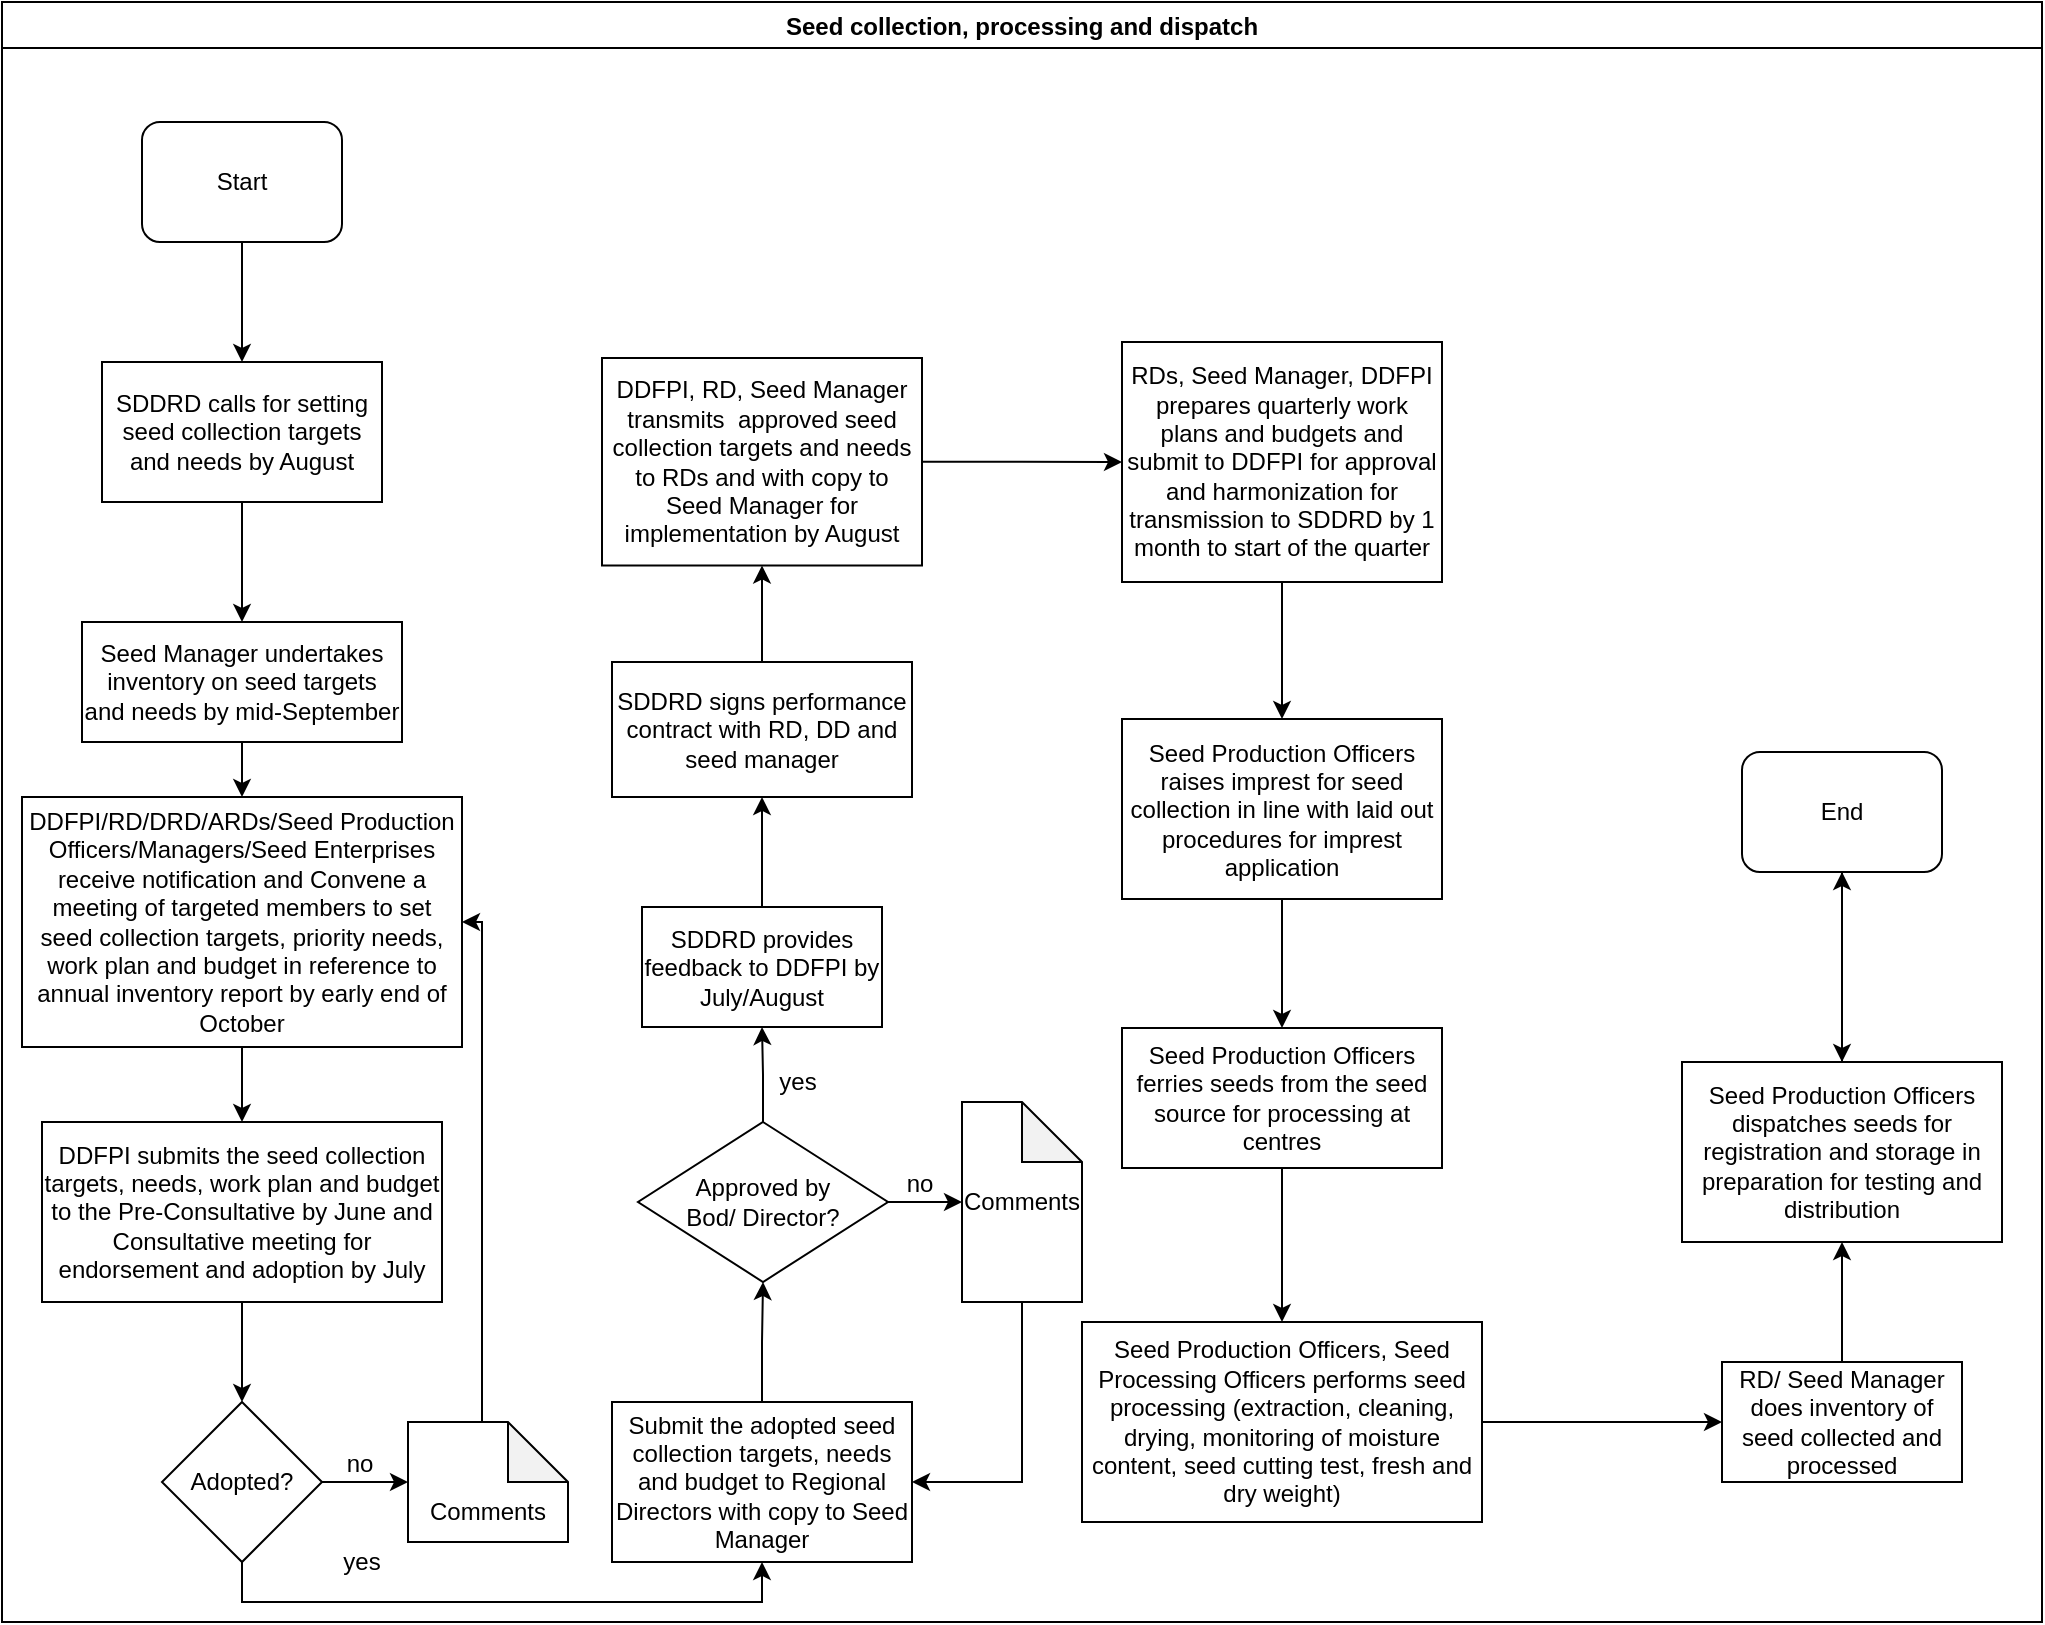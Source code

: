 <mxfile version="14.2.9" type="github">
  <diagram id="Hti3g_JA2gQ-FCei74Bm" name="Page-1">
    <mxGraphModel dx="1038" dy="547" grid="1" gridSize="10" guides="1" tooltips="1" connect="1" arrows="1" fold="1" page="1" pageScale="1" pageWidth="1169" pageHeight="827" math="0" shadow="0">
      <root>
        <mxCell id="0" />
        <mxCell id="1" parent="0" />
        <mxCell id="CFJs6edvpneOBIYGKQMz-1" value="Seed collection, processing and dispatch" style="swimlane;" parent="1" vertex="1">
          <mxGeometry x="10" y="10" width="1020" height="810" as="geometry" />
        </mxCell>
        <mxCell id="CFJs6edvpneOBIYGKQMz-2" value="Start" style="rounded=1;whiteSpace=wrap;html=1;" parent="CFJs6edvpneOBIYGKQMz-1" vertex="1">
          <mxGeometry x="70" y="60" width="100" height="60" as="geometry" />
        </mxCell>
        <mxCell id="CFJs6edvpneOBIYGKQMz-5" value="SDDRD calls for setting seed collection targets and needs by August" style="rounded=0;whiteSpace=wrap;html=1;" parent="CFJs6edvpneOBIYGKQMz-1" vertex="1">
          <mxGeometry x="50" y="180" width="140" height="70" as="geometry" />
        </mxCell>
        <mxCell id="CFJs6edvpneOBIYGKQMz-4" value="" style="edgeStyle=orthogonalEdgeStyle;rounded=0;orthogonalLoop=1;jettySize=auto;html=1;" parent="CFJs6edvpneOBIYGKQMz-1" source="CFJs6edvpneOBIYGKQMz-2" target="CFJs6edvpneOBIYGKQMz-5" edge="1">
          <mxGeometry relative="1" as="geometry">
            <mxPoint x="120" y="200" as="targetPoint" />
          </mxGeometry>
        </mxCell>
        <mxCell id="CFJs6edvpneOBIYGKQMz-6" value="Seed Manager undertakes inventory on seed targets and needs by mid-September" style="whiteSpace=wrap;html=1;rounded=0;" parent="CFJs6edvpneOBIYGKQMz-1" vertex="1">
          <mxGeometry x="40" y="310" width="160" height="60" as="geometry" />
        </mxCell>
        <mxCell id="CFJs6edvpneOBIYGKQMz-7" value="" style="edgeStyle=orthogonalEdgeStyle;rounded=0;orthogonalLoop=1;jettySize=auto;html=1;" parent="CFJs6edvpneOBIYGKQMz-1" source="CFJs6edvpneOBIYGKQMz-5" target="CFJs6edvpneOBIYGKQMz-6" edge="1">
          <mxGeometry relative="1" as="geometry" />
        </mxCell>
        <mxCell id="CFJs6edvpneOBIYGKQMz-8" value="DDFPI/RD/DRD/ARDs/Seed Production Officers/Managers/Seed Enterprises receive notification and Convene a meeting of targeted members to set seed collection targets, priority needs, work plan and budget in reference to annual inventory report by early end of October" style="whiteSpace=wrap;html=1;rounded=0;" parent="CFJs6edvpneOBIYGKQMz-1" vertex="1">
          <mxGeometry x="10" y="397.5" width="220" height="125" as="geometry" />
        </mxCell>
        <mxCell id="CFJs6edvpneOBIYGKQMz-9" value="" style="edgeStyle=orthogonalEdgeStyle;rounded=0;orthogonalLoop=1;jettySize=auto;html=1;" parent="CFJs6edvpneOBIYGKQMz-1" source="CFJs6edvpneOBIYGKQMz-6" target="CFJs6edvpneOBIYGKQMz-8" edge="1">
          <mxGeometry relative="1" as="geometry" />
        </mxCell>
        <mxCell id="CFJs6edvpneOBIYGKQMz-10" value="DDFPI submits the seed collection targets, needs, work plan and budget to the Pre-Consultative by June and Consultative meeting for endorsement and adoption by July" style="whiteSpace=wrap;html=1;rounded=0;" parent="CFJs6edvpneOBIYGKQMz-1" vertex="1">
          <mxGeometry x="20" y="560" width="200" height="90" as="geometry" />
        </mxCell>
        <mxCell id="CFJs6edvpneOBIYGKQMz-11" value="" style="edgeStyle=orthogonalEdgeStyle;rounded=0;orthogonalLoop=1;jettySize=auto;html=1;" parent="CFJs6edvpneOBIYGKQMz-1" source="CFJs6edvpneOBIYGKQMz-8" target="CFJs6edvpneOBIYGKQMz-10" edge="1">
          <mxGeometry relative="1" as="geometry" />
        </mxCell>
        <mxCell id="CFJs6edvpneOBIYGKQMz-18" value="SDDRD provides feedback to DDFPI by July/August" style="whiteSpace=wrap;html=1;rounded=0;" parent="CFJs6edvpneOBIYGKQMz-1" vertex="1">
          <mxGeometry x="320" y="452.5" width="120" height="60" as="geometry" />
        </mxCell>
        <mxCell id="CFJs6edvpneOBIYGKQMz-19" value="" style="edgeStyle=orthogonalEdgeStyle;rounded=0;orthogonalLoop=1;jettySize=auto;html=1;exitX=0.5;exitY=0;exitDx=0;exitDy=0;" parent="CFJs6edvpneOBIYGKQMz-1" source="MZVsST3rRnBNN1hDtOj--13" target="CFJs6edvpneOBIYGKQMz-18" edge="1">
          <mxGeometry relative="1" as="geometry">
            <mxPoint x="380" y="560" as="sourcePoint" />
          </mxGeometry>
        </mxCell>
        <mxCell id="CFJs6edvpneOBIYGKQMz-20" value="SDDRD signs performance contract with RD, DD and seed manager" style="whiteSpace=wrap;html=1;rounded=0;" parent="CFJs6edvpneOBIYGKQMz-1" vertex="1">
          <mxGeometry x="305" y="330" width="150" height="67.5" as="geometry" />
        </mxCell>
        <mxCell id="CFJs6edvpneOBIYGKQMz-21" value="" style="edgeStyle=orthogonalEdgeStyle;rounded=0;orthogonalLoop=1;jettySize=auto;html=1;" parent="CFJs6edvpneOBIYGKQMz-1" source="CFJs6edvpneOBIYGKQMz-18" target="CFJs6edvpneOBIYGKQMz-20" edge="1">
          <mxGeometry relative="1" as="geometry" />
        </mxCell>
        <mxCell id="CFJs6edvpneOBIYGKQMz-22" value="DDFPI, RD, Seed Manager transmits&amp;nbsp; approved seed collection targets and needs to RDs and with copy to Seed Manager for implementation by August" style="whiteSpace=wrap;html=1;rounded=0;" parent="CFJs6edvpneOBIYGKQMz-1" vertex="1">
          <mxGeometry x="300" y="178" width="160" height="103.75" as="geometry" />
        </mxCell>
        <mxCell id="CFJs6edvpneOBIYGKQMz-23" value="" style="edgeStyle=orthogonalEdgeStyle;rounded=0;orthogonalLoop=1;jettySize=auto;html=1;" parent="CFJs6edvpneOBIYGKQMz-1" source="CFJs6edvpneOBIYGKQMz-20" target="CFJs6edvpneOBIYGKQMz-22" edge="1">
          <mxGeometry relative="1" as="geometry" />
        </mxCell>
        <mxCell id="CFJs6edvpneOBIYGKQMz-26" value="Seed Production Officers raises imprest for seed collection in line with laid out procedures for imprest application" style="whiteSpace=wrap;html=1;rounded=0;" parent="CFJs6edvpneOBIYGKQMz-1" vertex="1">
          <mxGeometry x="560" y="358.5" width="160" height="90" as="geometry" />
        </mxCell>
        <mxCell id="CFJs6edvpneOBIYGKQMz-28" value="Seed Production Officers ferries seeds from the seed source for processing at centres" style="whiteSpace=wrap;html=1;rounded=0;" parent="CFJs6edvpneOBIYGKQMz-1" vertex="1">
          <mxGeometry x="560" y="513" width="160" height="70" as="geometry" />
        </mxCell>
        <mxCell id="CFJs6edvpneOBIYGKQMz-29" value="" style="edgeStyle=orthogonalEdgeStyle;rounded=0;orthogonalLoop=1;jettySize=auto;html=1;" parent="CFJs6edvpneOBIYGKQMz-1" source="CFJs6edvpneOBIYGKQMz-26" target="CFJs6edvpneOBIYGKQMz-28" edge="1">
          <mxGeometry relative="1" as="geometry" />
        </mxCell>
        <mxCell id="CFJs6edvpneOBIYGKQMz-30" value="Seed Production Officers, Seed Processing Officers performs seed processing (extraction, cleaning, drying, monitoring of moisture content, seed cutting test, fresh and dry weight)" style="whiteSpace=wrap;html=1;rounded=0;" parent="CFJs6edvpneOBIYGKQMz-1" vertex="1">
          <mxGeometry x="540" y="660" width="200" height="100" as="geometry" />
        </mxCell>
        <mxCell id="CFJs6edvpneOBIYGKQMz-31" value="" style="edgeStyle=orthogonalEdgeStyle;rounded=0;orthogonalLoop=1;jettySize=auto;html=1;" parent="CFJs6edvpneOBIYGKQMz-1" source="CFJs6edvpneOBIYGKQMz-28" target="CFJs6edvpneOBIYGKQMz-30" edge="1">
          <mxGeometry relative="1" as="geometry" />
        </mxCell>
        <mxCell id="CFJs6edvpneOBIYGKQMz-38" value="End" style="rounded=1;whiteSpace=wrap;html=1;" parent="CFJs6edvpneOBIYGKQMz-1" vertex="1">
          <mxGeometry x="870" y="375" width="100" height="60" as="geometry" />
        </mxCell>
        <mxCell id="MZVsST3rRnBNN1hDtOj--1" value="Adopted?" style="rhombus;whiteSpace=wrap;html=1;" vertex="1" parent="CFJs6edvpneOBIYGKQMz-1">
          <mxGeometry x="80" y="700" width="80" height="80" as="geometry" />
        </mxCell>
        <mxCell id="CFJs6edvpneOBIYGKQMz-13" value="" style="edgeStyle=orthogonalEdgeStyle;rounded=0;orthogonalLoop=1;jettySize=auto;html=1;" parent="CFJs6edvpneOBIYGKQMz-1" source="CFJs6edvpneOBIYGKQMz-10" target="MZVsST3rRnBNN1hDtOj--1" edge="1">
          <mxGeometry relative="1" as="geometry">
            <mxPoint x="120" y="700" as="targetPoint" />
          </mxGeometry>
        </mxCell>
        <mxCell id="MZVsST3rRnBNN1hDtOj--6" value="yes" style="text;html=1;strokeColor=none;fillColor=none;align=center;verticalAlign=middle;whiteSpace=wrap;rounded=0;" vertex="1" parent="CFJs6edvpneOBIYGKQMz-1">
          <mxGeometry x="160" y="770" width="40" height="20" as="geometry" />
        </mxCell>
        <mxCell id="MZVsST3rRnBNN1hDtOj--4" value="Submit the adopted seed collection targets, needs and budget to Regional Directors with copy to Seed Manager" style="whiteSpace=wrap;html=1;" vertex="1" parent="CFJs6edvpneOBIYGKQMz-1">
          <mxGeometry x="305" y="700" width="150" height="80" as="geometry" />
        </mxCell>
        <mxCell id="MZVsST3rRnBNN1hDtOj--5" value="" style="edgeStyle=orthogonalEdgeStyle;rounded=0;orthogonalLoop=1;jettySize=auto;html=1;exitX=0.5;exitY=1;exitDx=0;exitDy=0;entryX=0.5;entryY=1;entryDx=0;entryDy=0;" edge="1" parent="CFJs6edvpneOBIYGKQMz-1" source="MZVsST3rRnBNN1hDtOj--1" target="MZVsST3rRnBNN1hDtOj--4">
          <mxGeometry relative="1" as="geometry" />
        </mxCell>
        <mxCell id="CFJs6edvpneOBIYGKQMz-17" value="" style="edgeStyle=orthogonalEdgeStyle;rounded=0;orthogonalLoop=1;jettySize=auto;html=1;exitX=0.5;exitY=0;exitDx=0;exitDy=0;entryX=0.5;entryY=1;entryDx=0;entryDy=0;" parent="CFJs6edvpneOBIYGKQMz-1" source="MZVsST3rRnBNN1hDtOj--4" target="MZVsST3rRnBNN1hDtOj--13" edge="1">
          <mxGeometry relative="1" as="geometry">
            <mxPoint x="380" y="700" as="sourcePoint" />
            <mxPoint x="380" y="640" as="targetPoint" />
          </mxGeometry>
        </mxCell>
        <mxCell id="MZVsST3rRnBNN1hDtOj--9" value="&lt;div&gt;&lt;br&gt;&lt;/div&gt;&lt;div&gt;&lt;br&gt;&lt;/div&gt;&lt;div&gt;Comments&lt;/div&gt;" style="shape=note;whiteSpace=wrap;html=1;backgroundOutline=1;darkOpacity=0.05;" vertex="1" parent="CFJs6edvpneOBIYGKQMz-1">
          <mxGeometry x="203" y="710" width="80" height="60" as="geometry" />
        </mxCell>
        <mxCell id="MZVsST3rRnBNN1hDtOj--10" value="" style="edgeStyle=orthogonalEdgeStyle;rounded=0;orthogonalLoop=1;jettySize=auto;html=1;" edge="1" parent="CFJs6edvpneOBIYGKQMz-1" source="MZVsST3rRnBNN1hDtOj--1" target="MZVsST3rRnBNN1hDtOj--9">
          <mxGeometry relative="1" as="geometry" />
        </mxCell>
        <mxCell id="MZVsST3rRnBNN1hDtOj--12" value="" style="edgeStyle=orthogonalEdgeStyle;rounded=0;orthogonalLoop=1;jettySize=auto;html=1;entryX=1;entryY=0.5;entryDx=0;entryDy=0;" edge="1" parent="CFJs6edvpneOBIYGKQMz-1" source="MZVsST3rRnBNN1hDtOj--9" target="CFJs6edvpneOBIYGKQMz-8">
          <mxGeometry relative="1" as="geometry">
            <mxPoint x="240" y="630" as="targetPoint" />
            <Array as="points">
              <mxPoint x="240" y="460" />
            </Array>
          </mxGeometry>
        </mxCell>
        <mxCell id="MZVsST3rRnBNN1hDtOj--13" value="&lt;div&gt;Approved by&lt;/div&gt;&lt;div&gt;Bod/ Director?&lt;br&gt;&lt;/div&gt;" style="rhombus;whiteSpace=wrap;html=1;" vertex="1" parent="CFJs6edvpneOBIYGKQMz-1">
          <mxGeometry x="318" y="560" width="125" height="80" as="geometry" />
        </mxCell>
        <mxCell id="MZVsST3rRnBNN1hDtOj--14" value="yes" style="text;html=1;strokeColor=none;fillColor=none;align=center;verticalAlign=middle;whiteSpace=wrap;rounded=0;" vertex="1" parent="CFJs6edvpneOBIYGKQMz-1">
          <mxGeometry x="378" y="530" width="40" height="20" as="geometry" />
        </mxCell>
        <mxCell id="MZVsST3rRnBNN1hDtOj--16" value="Comments" style="shape=note;whiteSpace=wrap;html=1;backgroundOutline=1;darkOpacity=0.05;" vertex="1" parent="CFJs6edvpneOBIYGKQMz-1">
          <mxGeometry x="480" y="550" width="60" height="100" as="geometry" />
        </mxCell>
        <mxCell id="MZVsST3rRnBNN1hDtOj--17" value="" style="edgeStyle=orthogonalEdgeStyle;rounded=0;orthogonalLoop=1;jettySize=auto;html=1;" edge="1" parent="CFJs6edvpneOBIYGKQMz-1" source="MZVsST3rRnBNN1hDtOj--13" target="MZVsST3rRnBNN1hDtOj--16">
          <mxGeometry relative="1" as="geometry" />
        </mxCell>
        <mxCell id="MZVsST3rRnBNN1hDtOj--21" value="" style="edgeStyle=orthogonalEdgeStyle;rounded=0;orthogonalLoop=1;jettySize=auto;html=1;entryX=1;entryY=0.5;entryDx=0;entryDy=0;exitX=0.5;exitY=1;exitDx=0;exitDy=0;exitPerimeter=0;" edge="1" parent="CFJs6edvpneOBIYGKQMz-1" source="MZVsST3rRnBNN1hDtOj--16" target="MZVsST3rRnBNN1hDtOj--4">
          <mxGeometry relative="1" as="geometry">
            <mxPoint x="510" y="750" as="targetPoint" />
          </mxGeometry>
        </mxCell>
        <mxCell id="CFJs6edvpneOBIYGKQMz-27" value="" style="edgeStyle=orthogonalEdgeStyle;rounded=0;orthogonalLoop=1;jettySize=auto;html=1;" parent="1" source="CFJs6edvpneOBIYGKQMz-24" target="CFJs6edvpneOBIYGKQMz-26" edge="1">
          <mxGeometry relative="1" as="geometry" />
        </mxCell>
        <mxCell id="CFJs6edvpneOBIYGKQMz-24" value="RDs, Seed Manager, DDFPI prepares quarterly work plans and budgets and submit to DDFPI for approval and harmonization for transmission to SDDRD by 1 month to start of the quarter" style="whiteSpace=wrap;html=1;rounded=0;" parent="1" vertex="1">
          <mxGeometry x="570" y="180" width="160" height="120" as="geometry" />
        </mxCell>
        <mxCell id="CFJs6edvpneOBIYGKQMz-25" value="" style="edgeStyle=orthogonalEdgeStyle;rounded=0;orthogonalLoop=1;jettySize=auto;html=1;" parent="1" source="CFJs6edvpneOBIYGKQMz-22" target="CFJs6edvpneOBIYGKQMz-24" edge="1">
          <mxGeometry relative="1" as="geometry" />
        </mxCell>
        <mxCell id="CFJs6edvpneOBIYGKQMz-35" value="" style="edgeStyle=orthogonalEdgeStyle;rounded=0;orthogonalLoop=1;jettySize=auto;html=1;" parent="1" source="CFJs6edvpneOBIYGKQMz-32" target="CFJs6edvpneOBIYGKQMz-34" edge="1">
          <mxGeometry relative="1" as="geometry" />
        </mxCell>
        <mxCell id="CFJs6edvpneOBIYGKQMz-32" value="RD/ Seed Manager does inventory of seed collected and processed" style="whiteSpace=wrap;html=1;rounded=0;" parent="1" vertex="1">
          <mxGeometry x="870" y="690" width="120" height="60" as="geometry" />
        </mxCell>
        <mxCell id="CFJs6edvpneOBIYGKQMz-33" value="" style="edgeStyle=orthogonalEdgeStyle;rounded=0;orthogonalLoop=1;jettySize=auto;html=1;" parent="1" source="CFJs6edvpneOBIYGKQMz-30" target="CFJs6edvpneOBIYGKQMz-32" edge="1">
          <mxGeometry relative="1" as="geometry" />
        </mxCell>
        <mxCell id="CFJs6edvpneOBIYGKQMz-37" value="" style="edgeStyle=orthogonalEdgeStyle;rounded=0;orthogonalLoop=1;jettySize=auto;html=1;" parent="1" source="CFJs6edvpneOBIYGKQMz-34" edge="1">
          <mxGeometry relative="1" as="geometry">
            <mxPoint x="930" y="445" as="targetPoint" />
          </mxGeometry>
        </mxCell>
        <mxCell id="CFJs6edvpneOBIYGKQMz-34" value="Seed Production Officers dispatches seeds for registration and storage in preparation for testing and distribution" style="whiteSpace=wrap;html=1;rounded=0;" parent="1" vertex="1">
          <mxGeometry x="850" y="540" width="160" height="90" as="geometry" />
        </mxCell>
        <mxCell id="CFJs6edvpneOBIYGKQMz-39" value="" style="edgeStyle=orthogonalEdgeStyle;rounded=0;orthogonalLoop=1;jettySize=auto;html=1;exitX=0.5;exitY=1;exitDx=0;exitDy=0;" parent="1" source="CFJs6edvpneOBIYGKQMz-38" target="CFJs6edvpneOBIYGKQMz-34" edge="1">
          <mxGeometry relative="1" as="geometry" />
        </mxCell>
        <mxCell id="MZVsST3rRnBNN1hDtOj--15" value="no" style="text;html=1;strokeColor=none;fillColor=none;align=center;verticalAlign=middle;whiteSpace=wrap;rounded=0;" vertex="1" parent="1">
          <mxGeometry x="169" y="731" width="40" height="20" as="geometry" />
        </mxCell>
        <mxCell id="MZVsST3rRnBNN1hDtOj--18" value="no" style="text;html=1;strokeColor=none;fillColor=none;align=center;verticalAlign=middle;whiteSpace=wrap;rounded=0;" vertex="1" parent="1">
          <mxGeometry x="449" y="591" width="40" height="20" as="geometry" />
        </mxCell>
      </root>
    </mxGraphModel>
  </diagram>
</mxfile>
